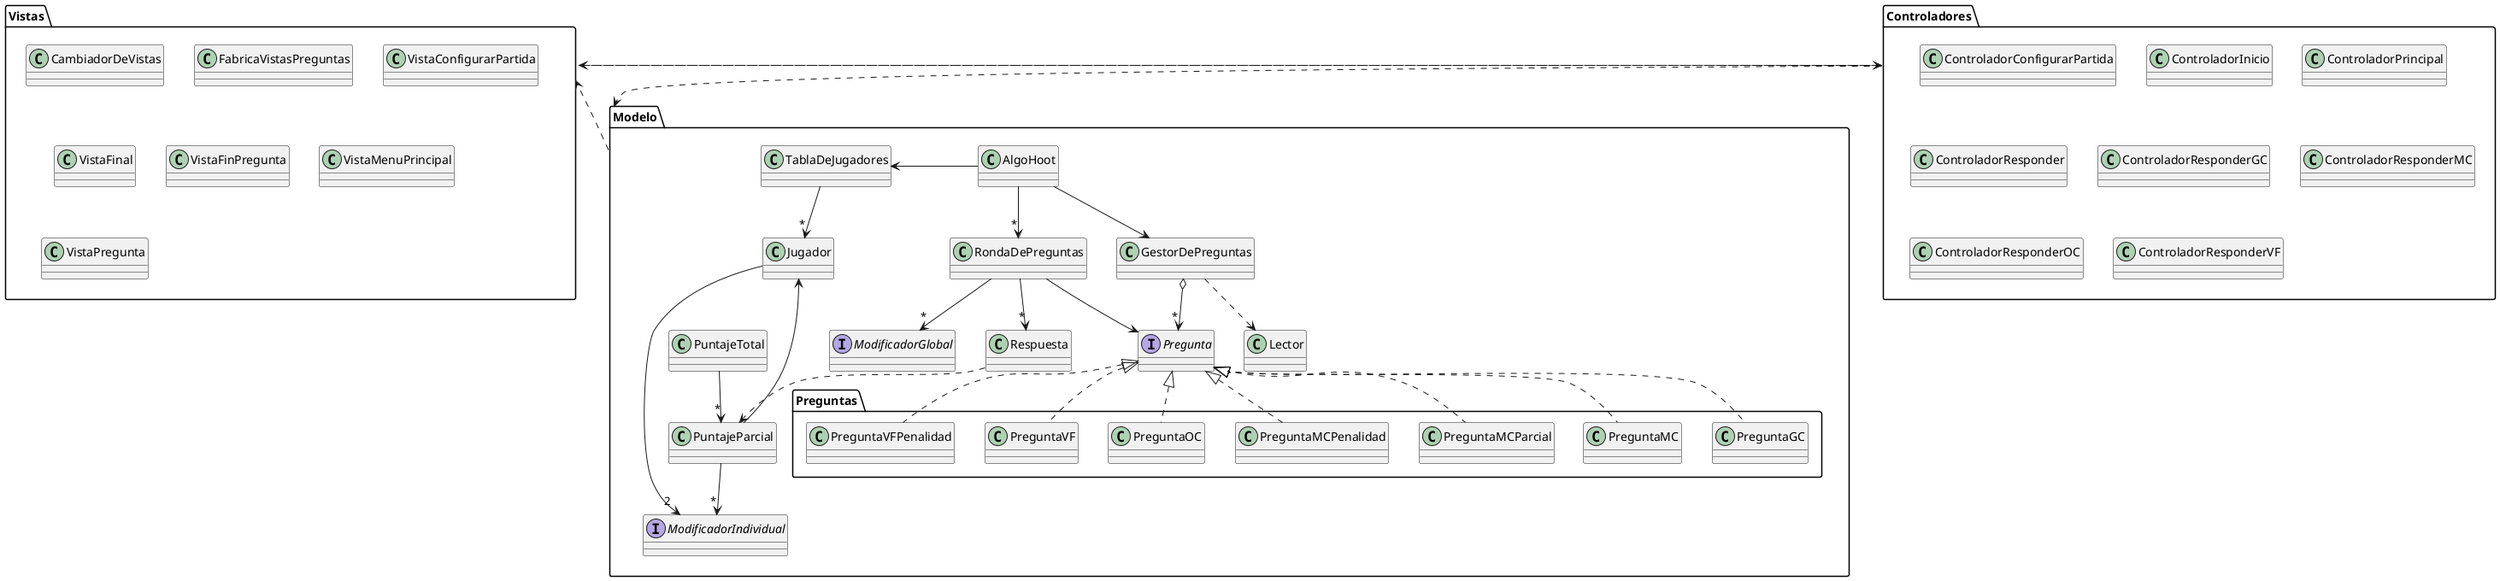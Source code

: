 @startuml


package Modelo {
class AlgoHoot
class RondaDePreguntas
class GestorDePreguntas


class TablaDeJugadores
class Jugador
class PuntajeParcial
class PuntajeTotal
interface ModificadorIndividual
interface ModificadorGlobal
class Respuesta

class Lector
interface Pregunta
}


package Modelo.Preguntas {
class PreguntaGC
class PreguntaMC
class PreguntaMCParcial
class PreguntaMCPenalidad
class PreguntaOC
class PreguntaVF
class PreguntaVFPenalidad


}

package Vistas {
class CambiadorDeVistas
class FabricaVistasPreguntas
class VistaConfigurarPartida
class VistaFinal
class VistaFinPregunta
class VistaMenuPrincipal
class VistaPregunta

}

package Controladores {
class ControladorConfigurarPartida
class ControladorInicio
class ControladorPrincipal
class ControladorResponder
class ControladorResponderGC
class ControladorResponderMC
class ControladorResponderOC
class ControladorResponderVF

}

Modelo .up.> Vistas
Controladores .down.> Modelo
Vistas .right.> Controladores
Controladores .left.> Vistas

Pregunta <|.. PreguntaGC
Pregunta <|.. PreguntaMC
Pregunta <|.. PreguntaMCParcial
Pregunta <|.. PreguntaMCPenalidad
Pregunta <|.. PreguntaOC
Pregunta <|.. PreguntaVF
Pregunta <|.. PreguntaVFPenalidad





AlgoHoot -down-> GestorDePreguntas
AlgoHoot -down-> "*" RondaDePreguntas
GestorDePreguntas o-->"*" Pregunta
GestorDePreguntas ..> Lector
RondaDePreguntas --> Pregunta
RondaDePreguntas --> "*" Respuesta
TablaDeJugadores -down->"*" Jugador
PuntajeParcial -left-> Jugador
Respuesta ..> PuntajeParcial
AlgoHoot -left-> TablaDeJugadores

PuntajeTotal --> "*" PuntajeParcial
PuntajeParcial --> "*" ModificadorIndividual

Jugador --> "2" ModificadorIndividual
RondaDePreguntas -->"*" ModificadorGlobal


@enduml